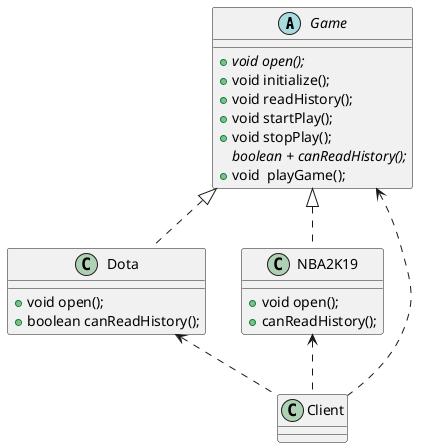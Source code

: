 @startuml
abstract class Game{
    {abstract} {method} + void open();
    {method} + void initialize();
    {method} + void readHistory();
    {method} + void startPlay();
    {method} + void stopPlay();
    {abstract} {method} boolean + canReadHistory();
    {method} + void  playGame();
}

class Dota{
     {method} + void open();
     {method} + boolean canReadHistory();
}
class NBA2K19{
     {method} + void open();
     {method} + canReadHistory();
}

class Client

Game <|.. Dota
Game <|.. NBA2K19

Game <.. Client
Dota <.. Client
NBA2K19 <.. Client


@enduml